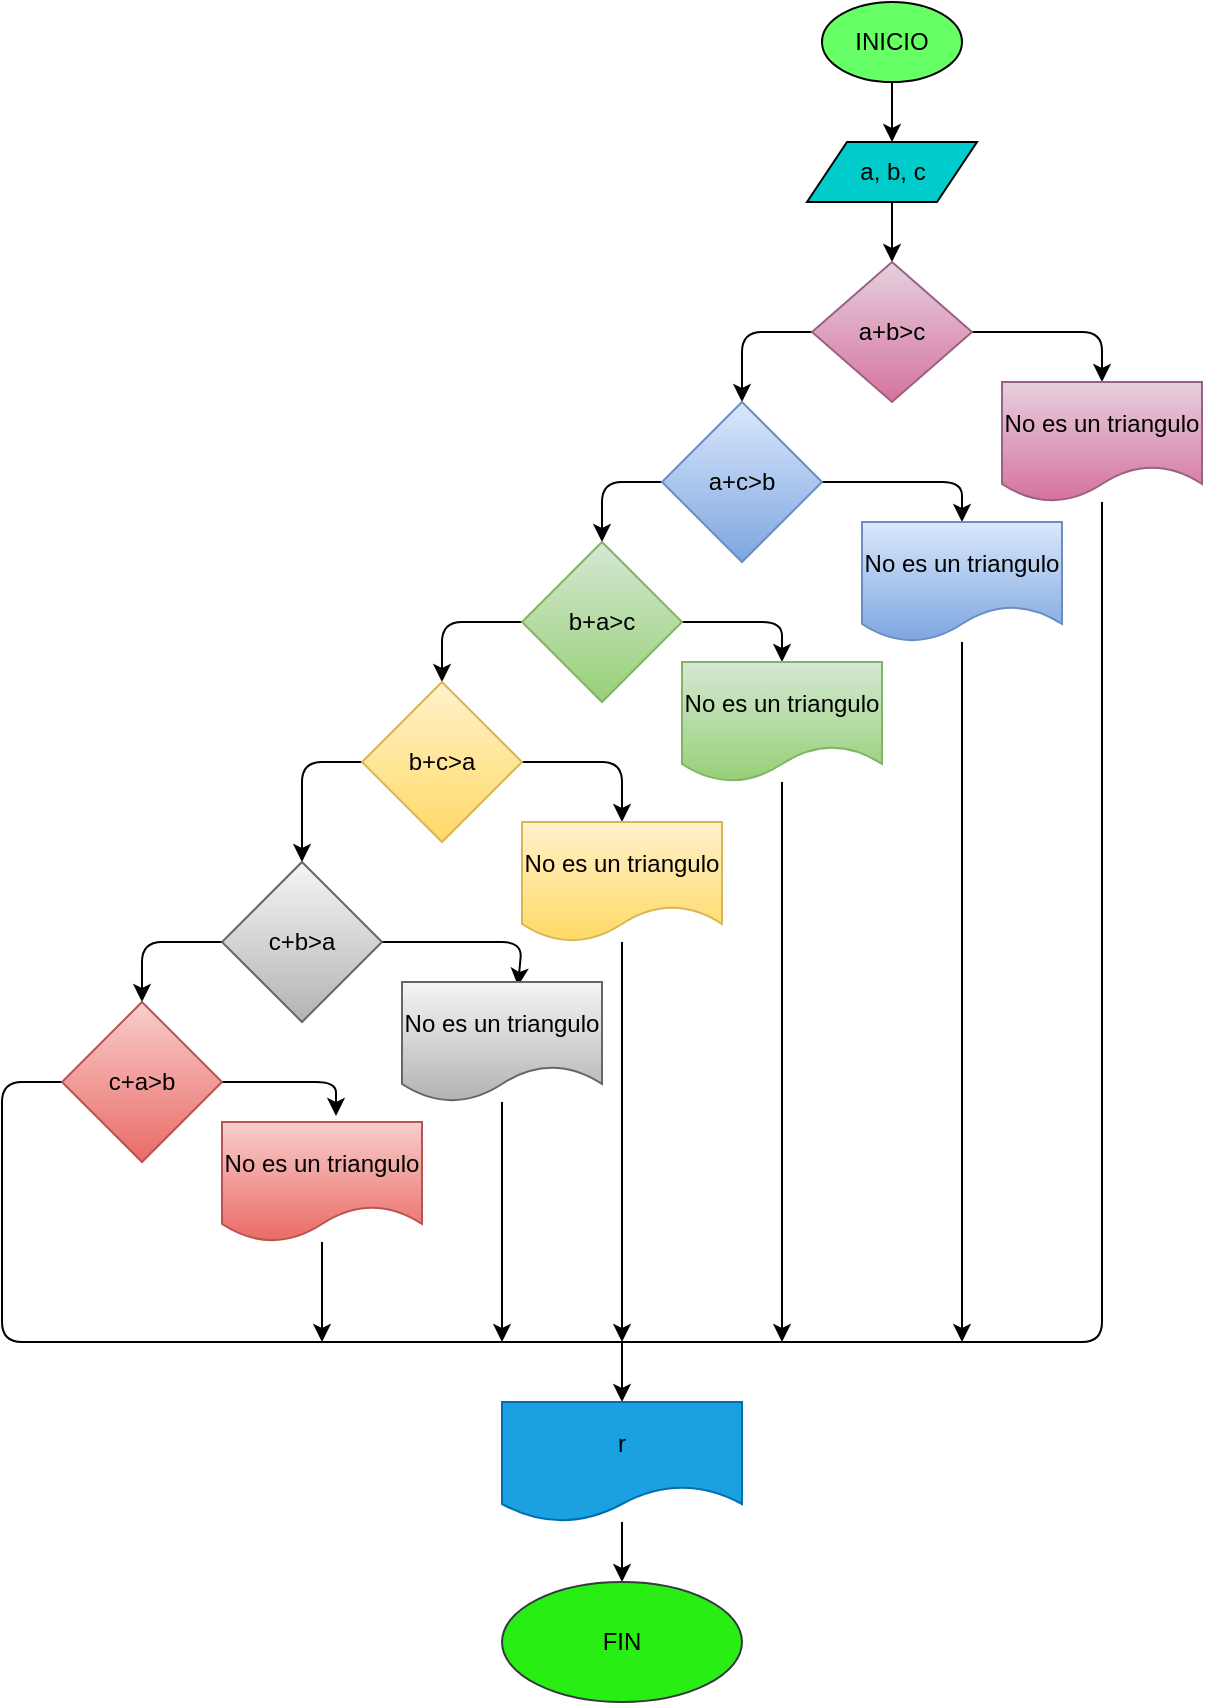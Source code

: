 <mxfile>
    <diagram id="58XMA-p-C20267B4mfxz" name="Página-1">
        <mxGraphModel dx="1512" dy="461" grid="1" gridSize="10" guides="1" tooltips="1" connect="1" arrows="1" fold="1" page="1" pageScale="1" pageWidth="850" pageHeight="1100" math="0" shadow="0">
            <root>
                <mxCell id="0"/>
                <mxCell id="1" parent="0"/>
                <mxCell id="4" value="" style="edgeStyle=none;html=1;" parent="1" source="2" target="3" edge="1">
                    <mxGeometry relative="1" as="geometry"/>
                </mxCell>
                <mxCell id="2" value="&lt;font color=&quot;#000000&quot;&gt;INICIO&lt;/font&gt;" style="ellipse;whiteSpace=wrap;html=1;fillColor=#66FF66;" parent="1" vertex="1">
                    <mxGeometry x="220" y="10" width="70" height="40" as="geometry"/>
                </mxCell>
                <mxCell id="7" value="" style="edgeStyle=none;html=1;fontColor=#000000;" parent="1" source="3" target="5" edge="1">
                    <mxGeometry relative="1" as="geometry"/>
                </mxCell>
                <mxCell id="3" value="&lt;font color=&quot;#000000&quot;&gt;a, b, c&lt;/font&gt;" style="shape=parallelogram;perimeter=parallelogramPerimeter;whiteSpace=wrap;html=1;fixedSize=1;fillColor=#00CCCC;" parent="1" vertex="1">
                    <mxGeometry x="212.5" y="80" width="85" height="30" as="geometry"/>
                </mxCell>
                <mxCell id="11" style="edgeStyle=none;html=1;entryX=0.5;entryY=0;entryDx=0;entryDy=0;fontColor=#000000;" parent="1" source="5" target="8" edge="1">
                    <mxGeometry relative="1" as="geometry">
                        <Array as="points">
                            <mxPoint x="180" y="175"/>
                        </Array>
                    </mxGeometry>
                </mxCell>
                <mxCell id="29" style="edgeStyle=none;html=1;entryX=0.5;entryY=0;entryDx=0;entryDy=0;fontColor=#000000;" edge="1" parent="1" source="5" target="15">
                    <mxGeometry relative="1" as="geometry">
                        <Array as="points">
                            <mxPoint x="360" y="175"/>
                        </Array>
                    </mxGeometry>
                </mxCell>
                <mxCell id="5" value="&lt;font color=&quot;#000000&quot;&gt;a+b&amp;gt;c&lt;/font&gt;" style="rhombus;whiteSpace=wrap;html=1;fillColor=#e6d0de;strokeColor=#996185;gradientColor=#d5739d;" parent="1" vertex="1">
                    <mxGeometry x="215" y="140" width="80" height="70" as="geometry"/>
                </mxCell>
                <mxCell id="12" style="edgeStyle=none;html=1;entryX=0.5;entryY=0;entryDx=0;entryDy=0;fontColor=#000000;" parent="1" source="8" target="9" edge="1">
                    <mxGeometry relative="1" as="geometry">
                        <Array as="points">
                            <mxPoint x="110" y="250"/>
                        </Array>
                    </mxGeometry>
                </mxCell>
                <mxCell id="28" style="edgeStyle=none;html=1;entryX=0.5;entryY=0;entryDx=0;entryDy=0;fontColor=#000000;" edge="1" parent="1" source="8" target="16">
                    <mxGeometry relative="1" as="geometry">
                        <Array as="points">
                            <mxPoint x="290" y="250"/>
                        </Array>
                    </mxGeometry>
                </mxCell>
                <mxCell id="8" value="&lt;font color=&quot;#000000&quot;&gt;a+c&amp;gt;b&lt;/font&gt;" style="rhombus;whiteSpace=wrap;html=1;fillColor=#dae8fc;strokeColor=#6c8ebf;gradientColor=#7ea6e0;" parent="1" vertex="1">
                    <mxGeometry x="140" y="210" width="80" height="80" as="geometry"/>
                </mxCell>
                <mxCell id="13" style="edgeStyle=none;html=1;entryX=0.5;entryY=0;entryDx=0;entryDy=0;fontColor=#000000;" parent="1" source="9" target="10" edge="1">
                    <mxGeometry relative="1" as="geometry">
                        <Array as="points">
                            <mxPoint x="30" y="320"/>
                        </Array>
                    </mxGeometry>
                </mxCell>
                <mxCell id="27" style="edgeStyle=none;html=1;entryX=0.5;entryY=0;entryDx=0;entryDy=0;fontColor=#000000;" edge="1" parent="1" source="9" target="17">
                    <mxGeometry relative="1" as="geometry">
                        <Array as="points">
                            <mxPoint x="200" y="320"/>
                        </Array>
                    </mxGeometry>
                </mxCell>
                <mxCell id="9" value="&lt;font color=&quot;#000000&quot;&gt;b+a&amp;gt;c&lt;/font&gt;" style="rhombus;whiteSpace=wrap;html=1;fillColor=#d5e8d4;strokeColor=#82b366;gradientColor=#97d077;" parent="1" vertex="1">
                    <mxGeometry x="70" y="280" width="80" height="80" as="geometry"/>
                </mxCell>
                <mxCell id="23" style="edgeStyle=none;html=1;fontColor=#000000;" edge="1" parent="1" source="10">
                    <mxGeometry relative="1" as="geometry">
                        <mxPoint x="-40" y="440" as="targetPoint"/>
                        <Array as="points">
                            <mxPoint x="-40" y="390"/>
                        </Array>
                    </mxGeometry>
                </mxCell>
                <mxCell id="26" style="edgeStyle=none;html=1;entryX=0.5;entryY=0;entryDx=0;entryDy=0;fontColor=#000000;" edge="1" parent="1" source="10" target="18">
                    <mxGeometry relative="1" as="geometry">
                        <Array as="points">
                            <mxPoint x="120" y="390"/>
                        </Array>
                    </mxGeometry>
                </mxCell>
                <mxCell id="10" value="&lt;font color=&quot;#000000&quot;&gt;b+c&amp;gt;a&lt;/font&gt;" style="rhombus;whiteSpace=wrap;html=1;fillColor=#fff2cc;strokeColor=#d6b656;gradientColor=#ffd966;" parent="1" vertex="1">
                    <mxGeometry x="-10" y="350" width="80" height="80" as="geometry"/>
                </mxCell>
                <mxCell id="33" style="edgeStyle=none;html=1;fontColor=#000000;endArrow=none;endFill=0;" edge="1" parent="1" source="15">
                    <mxGeometry relative="1" as="geometry">
                        <mxPoint x="-20" y="680" as="targetPoint"/>
                        <Array as="points">
                            <mxPoint x="360" y="680"/>
                        </Array>
                    </mxGeometry>
                </mxCell>
                <mxCell id="15" value="&lt;font color=&quot;#000000&quot;&gt;No es un triangulo&lt;/font&gt;" style="shape=document;whiteSpace=wrap;html=1;boundedLbl=1;fillColor=#e6d0de;strokeColor=#996185;gradientColor=#d5739d;" parent="1" vertex="1">
                    <mxGeometry x="310" y="200" width="100" height="60" as="geometry"/>
                </mxCell>
                <mxCell id="40" style="edgeStyle=none;html=1;fontColor=#000000;endArrow=classic;endFill=1;" edge="1" parent="1" source="16">
                    <mxGeometry relative="1" as="geometry">
                        <mxPoint x="290" y="680" as="targetPoint"/>
                    </mxGeometry>
                </mxCell>
                <mxCell id="16" value="&lt;font color=&quot;#000000&quot;&gt;No es un triangulo&lt;/font&gt;" style="shape=document;whiteSpace=wrap;html=1;boundedLbl=1;fillColor=#dae8fc;strokeColor=#6c8ebf;gradientColor=#7ea6e0;" parent="1" vertex="1">
                    <mxGeometry x="240" y="270" width="100" height="60" as="geometry"/>
                </mxCell>
                <mxCell id="39" style="edgeStyle=none;html=1;fontColor=#000000;endArrow=classic;endFill=1;" edge="1" parent="1" source="17">
                    <mxGeometry relative="1" as="geometry">
                        <mxPoint x="200" y="680" as="targetPoint"/>
                    </mxGeometry>
                </mxCell>
                <mxCell id="17" value="&lt;font color=&quot;#000000&quot;&gt;No es un triangulo&lt;/font&gt;" style="shape=document;whiteSpace=wrap;html=1;boundedLbl=1;fillColor=#d5e8d4;gradientColor=#97d077;strokeColor=#82b366;" parent="1" vertex="1">
                    <mxGeometry x="150" y="340" width="100" height="60" as="geometry"/>
                </mxCell>
                <mxCell id="38" style="edgeStyle=none;html=1;fontColor=#000000;endArrow=classic;endFill=1;" edge="1" parent="1" source="18">
                    <mxGeometry relative="1" as="geometry">
                        <mxPoint x="120" y="680" as="targetPoint"/>
                    </mxGeometry>
                </mxCell>
                <mxCell id="18" value="&lt;font color=&quot;#000000&quot;&gt;No es un triangulo&lt;/font&gt;" style="shape=document;whiteSpace=wrap;html=1;boundedLbl=1;fillColor=#fff2cc;gradientColor=#ffd966;strokeColor=#d6b656;" parent="1" vertex="1">
                    <mxGeometry x="70" y="420" width="100" height="60" as="geometry"/>
                </mxCell>
                <mxCell id="24" style="edgeStyle=none;html=1;entryX=0.5;entryY=0;entryDx=0;entryDy=0;fontColor=#000000;" edge="1" parent="1" source="19" target="21">
                    <mxGeometry relative="1" as="geometry">
                        <Array as="points">
                            <mxPoint x="-120" y="480"/>
                        </Array>
                    </mxGeometry>
                </mxCell>
                <mxCell id="25" style="edgeStyle=none;html=1;entryX=0.58;entryY=0.033;entryDx=0;entryDy=0;entryPerimeter=0;fontColor=#000000;" edge="1" parent="1" source="19" target="20">
                    <mxGeometry relative="1" as="geometry">
                        <Array as="points">
                            <mxPoint x="70" y="480"/>
                        </Array>
                    </mxGeometry>
                </mxCell>
                <mxCell id="19" value="&lt;font color=&quot;#000000&quot;&gt;c+b&amp;gt;a&lt;/font&gt;" style="rhombus;whiteSpace=wrap;html=1;fillColor=#f5f5f5;gradientColor=#b3b3b3;strokeColor=#666666;" parent="1" vertex="1">
                    <mxGeometry x="-80" y="440" width="80" height="80" as="geometry"/>
                </mxCell>
                <mxCell id="37" style="edgeStyle=none;html=1;fontColor=#000000;endArrow=classic;endFill=1;" edge="1" parent="1" source="20">
                    <mxGeometry relative="1" as="geometry">
                        <mxPoint x="60" y="680" as="targetPoint"/>
                    </mxGeometry>
                </mxCell>
                <mxCell id="20" value="&lt;font color=&quot;#000000&quot;&gt;No es un triangulo&lt;/font&gt;" style="shape=document;whiteSpace=wrap;html=1;boundedLbl=1;fillColor=#f5f5f5;gradientColor=#b3b3b3;strokeColor=#666666;" parent="1" vertex="1">
                    <mxGeometry x="10" y="500" width="100" height="60" as="geometry"/>
                </mxCell>
                <mxCell id="30" style="edgeStyle=none;html=1;entryX=0.57;entryY=-0.05;entryDx=0;entryDy=0;entryPerimeter=0;fontColor=#000000;" edge="1" parent="1" source="21" target="22">
                    <mxGeometry relative="1" as="geometry">
                        <Array as="points">
                            <mxPoint x="-23" y="550"/>
                        </Array>
                    </mxGeometry>
                </mxCell>
                <mxCell id="35" style="edgeStyle=none;html=1;fontColor=#000000;endArrow=none;endFill=0;" edge="1" parent="1" source="21">
                    <mxGeometry relative="1" as="geometry">
                        <mxPoint x="-10" y="680" as="targetPoint"/>
                        <Array as="points">
                            <mxPoint x="-190" y="550"/>
                            <mxPoint x="-190" y="680"/>
                        </Array>
                    </mxGeometry>
                </mxCell>
                <mxCell id="21" value="&lt;font color=&quot;#000000&quot;&gt;c+a&amp;gt;b&lt;/font&gt;" style="rhombus;whiteSpace=wrap;html=1;fillColor=#f8cecc;gradientColor=#ea6b66;strokeColor=#b85450;" parent="1" vertex="1">
                    <mxGeometry x="-160" y="510" width="80" height="80" as="geometry"/>
                </mxCell>
                <mxCell id="36" style="edgeStyle=none;html=1;fontColor=#000000;endArrow=classic;endFill=1;" edge="1" parent="1" source="22">
                    <mxGeometry relative="1" as="geometry">
                        <mxPoint x="-30" y="680" as="targetPoint"/>
                    </mxGeometry>
                </mxCell>
                <mxCell id="22" value="&lt;font color=&quot;#000000&quot;&gt;No es un triangulo&lt;/font&gt;" style="shape=document;whiteSpace=wrap;html=1;boundedLbl=1;fillColor=#f8cecc;gradientColor=#ea6b66;strokeColor=#b85450;" parent="1" vertex="1">
                    <mxGeometry x="-80" y="570" width="100" height="60" as="geometry"/>
                </mxCell>
                <mxCell id="41" style="edgeStyle=none;html=1;fontColor=#000000;endArrow=classic;endFill=1;entryX=0.5;entryY=0;entryDx=0;entryDy=0;" edge="1" parent="1" target="31">
                    <mxGeometry relative="1" as="geometry">
                        <mxPoint x="120" y="680" as="targetPoint"/>
                        <mxPoint x="120" y="680" as="sourcePoint"/>
                    </mxGeometry>
                </mxCell>
                <mxCell id="42" value="" style="edgeStyle=none;html=1;fontColor=#000000;endArrow=classic;endFill=1;" edge="1" parent="1" source="31" target="32">
                    <mxGeometry relative="1" as="geometry"/>
                </mxCell>
                <mxCell id="31" value="&lt;font color=&quot;#000000&quot;&gt;r&lt;/font&gt;" style="shape=document;whiteSpace=wrap;html=1;boundedLbl=1;fillColor=#1ba1e2;strokeColor=#006EAF;fontColor=#ffffff;" vertex="1" parent="1">
                    <mxGeometry x="60" y="710" width="120" height="60" as="geometry"/>
                </mxCell>
                <mxCell id="32" value="&lt;font color=&quot;#000000&quot;&gt;FIN&lt;/font&gt;" style="ellipse;whiteSpace=wrap;html=1;fillColor=#29EE13;strokeColor=#36393d;gradientDirection=radial;" vertex="1" parent="1">
                    <mxGeometry x="60" y="800" width="120" height="60" as="geometry"/>
                </mxCell>
            </root>
        </mxGraphModel>
    </diagram>
</mxfile>